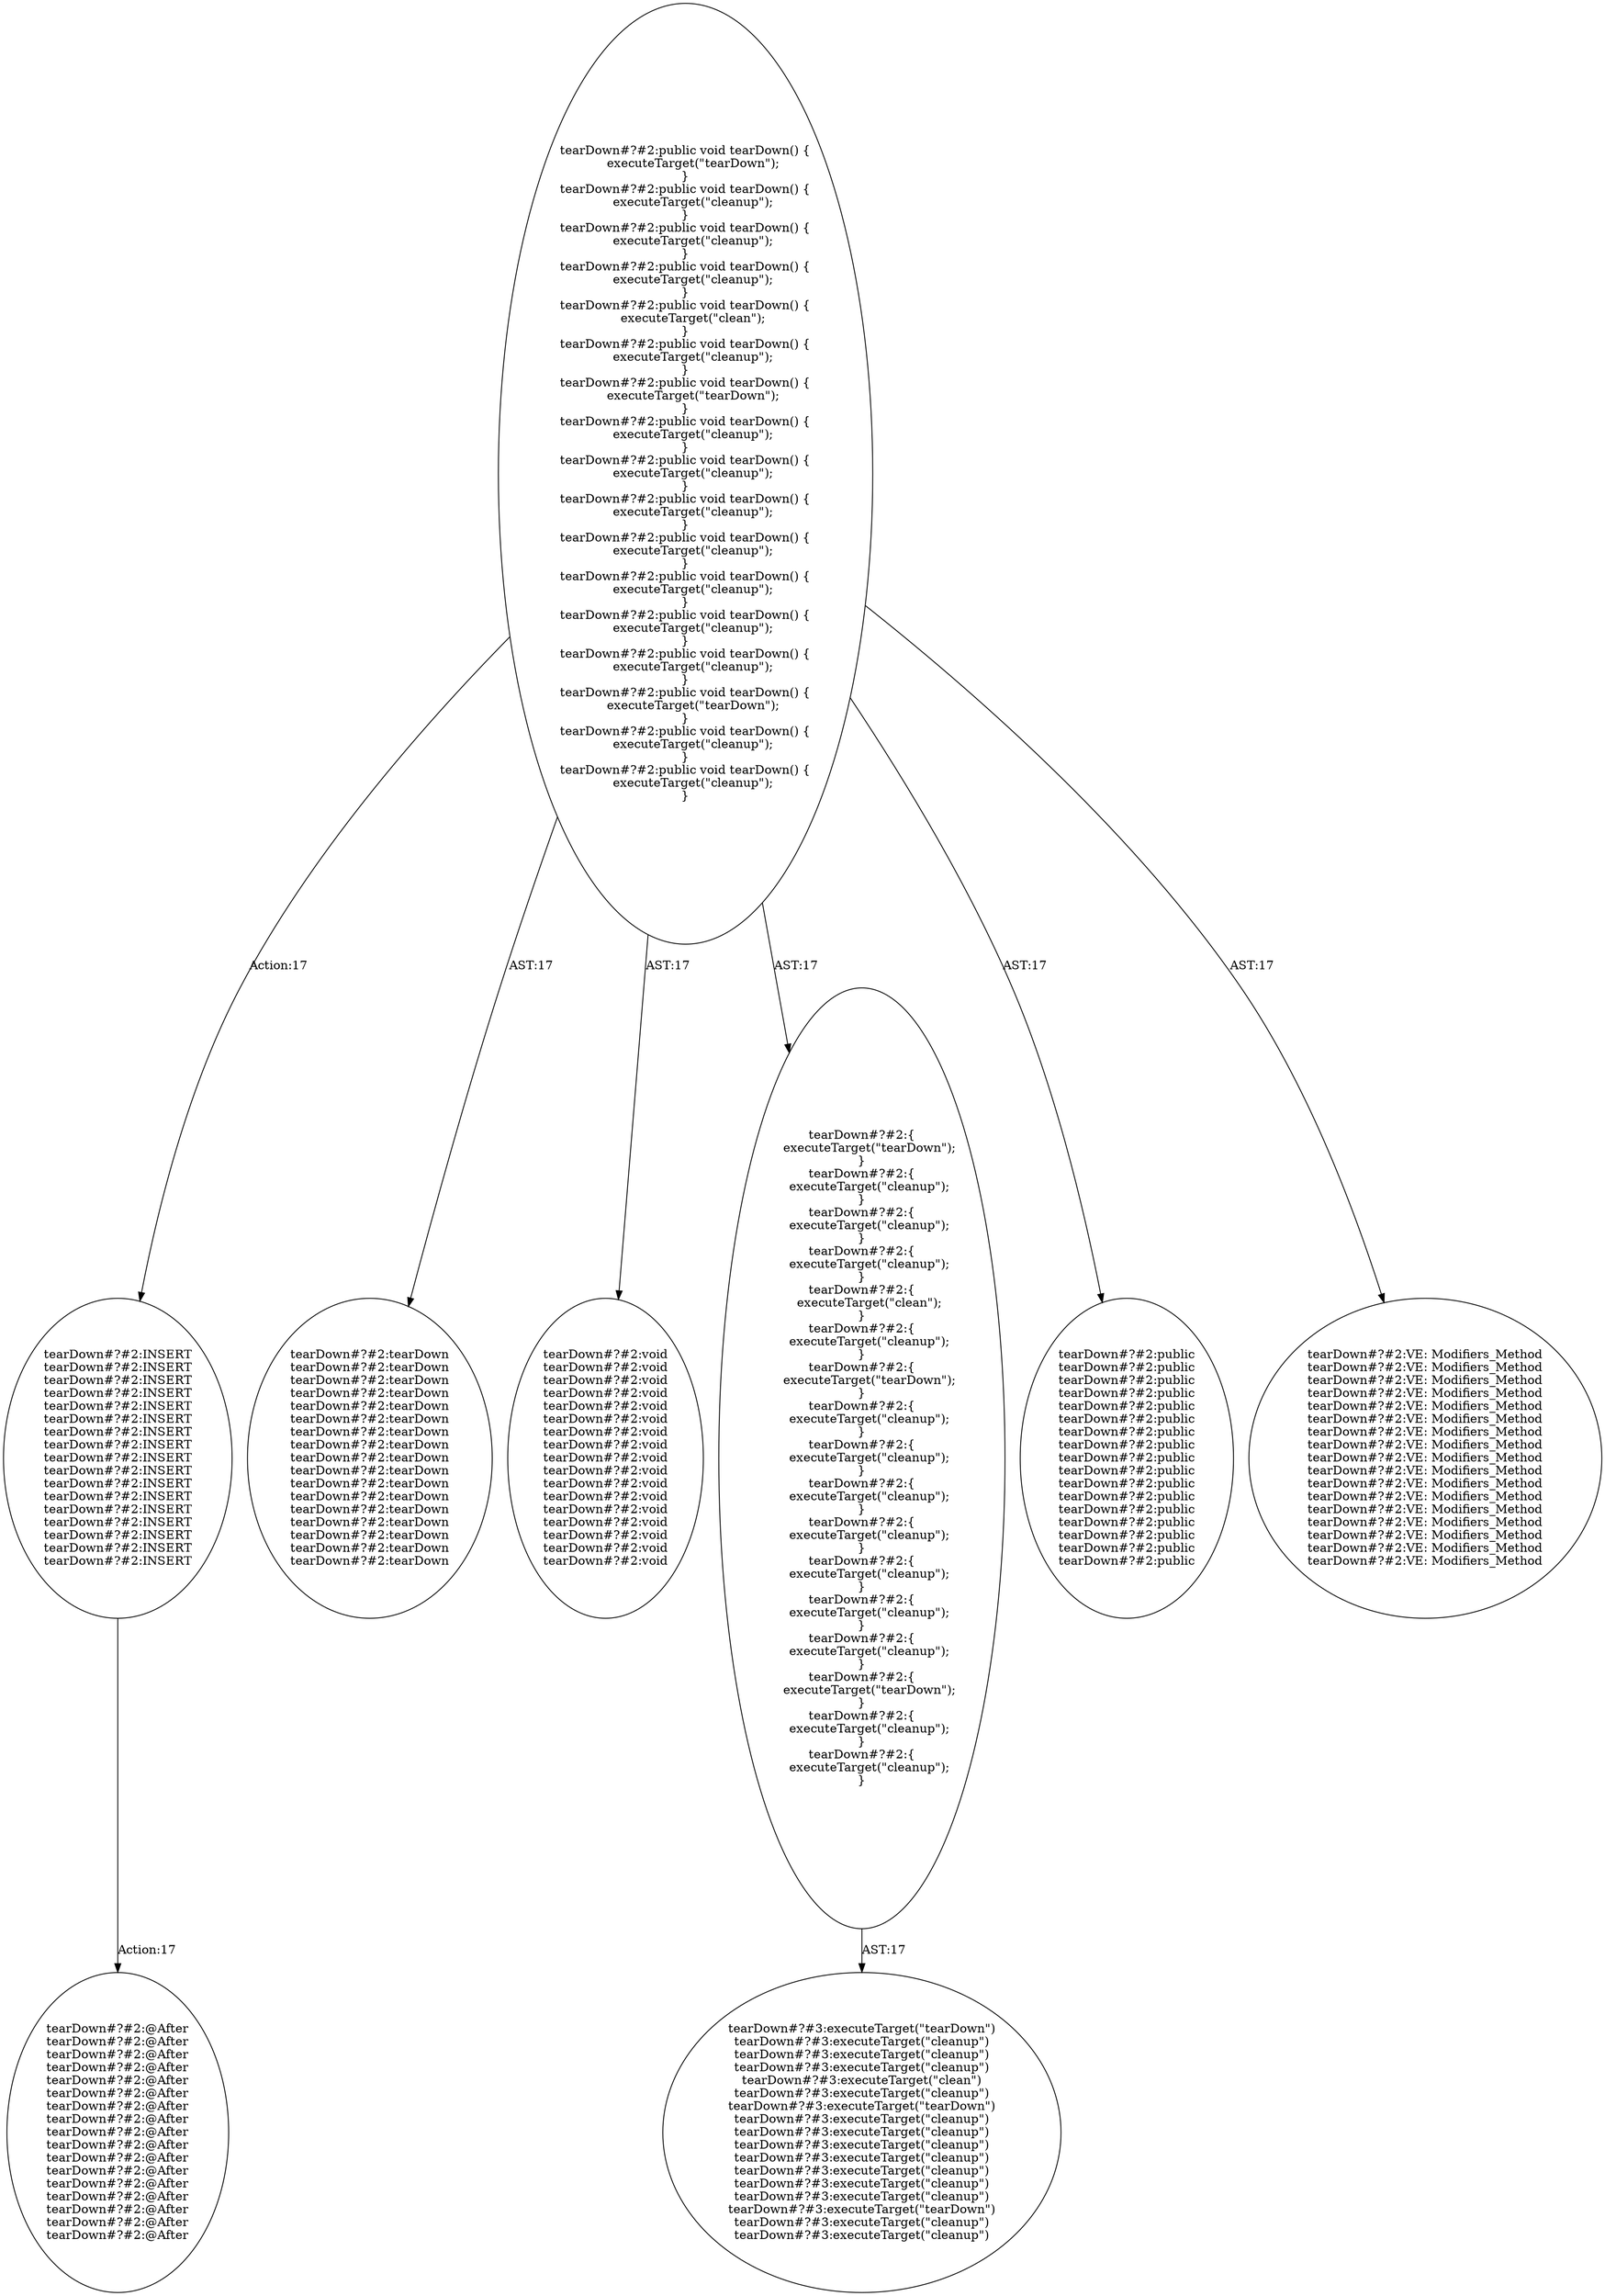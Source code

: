 digraph "Pattern" {
0 [label="tearDown#?#2:INSERT
tearDown#?#2:INSERT
tearDown#?#2:INSERT
tearDown#?#2:INSERT
tearDown#?#2:INSERT
tearDown#?#2:INSERT
tearDown#?#2:INSERT
tearDown#?#2:INSERT
tearDown#?#2:INSERT
tearDown#?#2:INSERT
tearDown#?#2:INSERT
tearDown#?#2:INSERT
tearDown#?#2:INSERT
tearDown#?#2:INSERT
tearDown#?#2:INSERT
tearDown#?#2:INSERT
tearDown#?#2:INSERT" shape=ellipse]
1 [label="tearDown#?#2:public void tearDown() \{
    executeTarget(\"tearDown\");
\}
tearDown#?#2:public void tearDown() \{
    executeTarget(\"cleanup\");
\}
tearDown#?#2:public void tearDown() \{
    executeTarget(\"cleanup\");
\}
tearDown#?#2:public void tearDown() \{
    executeTarget(\"cleanup\");
\}
tearDown#?#2:public void tearDown() \{
    executeTarget(\"clean\");
\}
tearDown#?#2:public void tearDown() \{
    executeTarget(\"cleanup\");
\}
tearDown#?#2:public void tearDown() \{
    executeTarget(\"tearDown\");
\}
tearDown#?#2:public void tearDown() \{
    executeTarget(\"cleanup\");
\}
tearDown#?#2:public void tearDown() \{
    executeTarget(\"cleanup\");
\}
tearDown#?#2:public void tearDown() \{
    executeTarget(\"cleanup\");
\}
tearDown#?#2:public void tearDown() \{
    executeTarget(\"cleanup\");
\}
tearDown#?#2:public void tearDown() \{
    executeTarget(\"cleanup\");
\}
tearDown#?#2:public void tearDown() \{
    executeTarget(\"cleanup\");
\}
tearDown#?#2:public void tearDown() \{
    executeTarget(\"cleanup\");
\}
tearDown#?#2:public void tearDown() \{
    executeTarget(\"tearDown\");
\}
tearDown#?#2:public void tearDown() \{
    executeTarget(\"cleanup\");
\}
tearDown#?#2:public void tearDown() \{
    executeTarget(\"cleanup\");
\}" shape=ellipse]
2 [label="tearDown#?#2:tearDown
tearDown#?#2:tearDown
tearDown#?#2:tearDown
tearDown#?#2:tearDown
tearDown#?#2:tearDown
tearDown#?#2:tearDown
tearDown#?#2:tearDown
tearDown#?#2:tearDown
tearDown#?#2:tearDown
tearDown#?#2:tearDown
tearDown#?#2:tearDown
tearDown#?#2:tearDown
tearDown#?#2:tearDown
tearDown#?#2:tearDown
tearDown#?#2:tearDown
tearDown#?#2:tearDown
tearDown#?#2:tearDown" shape=ellipse]
3 [label="tearDown#?#2:void
tearDown#?#2:void
tearDown#?#2:void
tearDown#?#2:void
tearDown#?#2:void
tearDown#?#2:void
tearDown#?#2:void
tearDown#?#2:void
tearDown#?#2:void
tearDown#?#2:void
tearDown#?#2:void
tearDown#?#2:void
tearDown#?#2:void
tearDown#?#2:void
tearDown#?#2:void
tearDown#?#2:void
tearDown#?#2:void" shape=ellipse]
4 [label="tearDown#?#2:\{
    executeTarget(\"tearDown\");
\}
tearDown#?#2:\{
    executeTarget(\"cleanup\");
\}
tearDown#?#2:\{
    executeTarget(\"cleanup\");
\}
tearDown#?#2:\{
    executeTarget(\"cleanup\");
\}
tearDown#?#2:\{
    executeTarget(\"clean\");
\}
tearDown#?#2:\{
    executeTarget(\"cleanup\");
\}
tearDown#?#2:\{
    executeTarget(\"tearDown\");
\}
tearDown#?#2:\{
    executeTarget(\"cleanup\");
\}
tearDown#?#2:\{
    executeTarget(\"cleanup\");
\}
tearDown#?#2:\{
    executeTarget(\"cleanup\");
\}
tearDown#?#2:\{
    executeTarget(\"cleanup\");
\}
tearDown#?#2:\{
    executeTarget(\"cleanup\");
\}
tearDown#?#2:\{
    executeTarget(\"cleanup\");
\}
tearDown#?#2:\{
    executeTarget(\"cleanup\");
\}
tearDown#?#2:\{
    executeTarget(\"tearDown\");
\}
tearDown#?#2:\{
    executeTarget(\"cleanup\");
\}
tearDown#?#2:\{
    executeTarget(\"cleanup\");
\}" shape=ellipse]
5 [label="tearDown#?#3:executeTarget(\"tearDown\")
tearDown#?#3:executeTarget(\"cleanup\")
tearDown#?#3:executeTarget(\"cleanup\")
tearDown#?#3:executeTarget(\"cleanup\")
tearDown#?#3:executeTarget(\"clean\")
tearDown#?#3:executeTarget(\"cleanup\")
tearDown#?#3:executeTarget(\"tearDown\")
tearDown#?#3:executeTarget(\"cleanup\")
tearDown#?#3:executeTarget(\"cleanup\")
tearDown#?#3:executeTarget(\"cleanup\")
tearDown#?#3:executeTarget(\"cleanup\")
tearDown#?#3:executeTarget(\"cleanup\")
tearDown#?#3:executeTarget(\"cleanup\")
tearDown#?#3:executeTarget(\"cleanup\")
tearDown#?#3:executeTarget(\"tearDown\")
tearDown#?#3:executeTarget(\"cleanup\")
tearDown#?#3:executeTarget(\"cleanup\")" shape=ellipse]
6 [label="tearDown#?#2:public
tearDown#?#2:public
tearDown#?#2:public
tearDown#?#2:public
tearDown#?#2:public
tearDown#?#2:public
tearDown#?#2:public
tearDown#?#2:public
tearDown#?#2:public
tearDown#?#2:public
tearDown#?#2:public
tearDown#?#2:public
tearDown#?#2:public
tearDown#?#2:public
tearDown#?#2:public
tearDown#?#2:public
tearDown#?#2:public" shape=ellipse]
7 [label="tearDown#?#2:VE: Modifiers_Method
tearDown#?#2:VE: Modifiers_Method
tearDown#?#2:VE: Modifiers_Method
tearDown#?#2:VE: Modifiers_Method
tearDown#?#2:VE: Modifiers_Method
tearDown#?#2:VE: Modifiers_Method
tearDown#?#2:VE: Modifiers_Method
tearDown#?#2:VE: Modifiers_Method
tearDown#?#2:VE: Modifiers_Method
tearDown#?#2:VE: Modifiers_Method
tearDown#?#2:VE: Modifiers_Method
tearDown#?#2:VE: Modifiers_Method
tearDown#?#2:VE: Modifiers_Method
tearDown#?#2:VE: Modifiers_Method
tearDown#?#2:VE: Modifiers_Method
tearDown#?#2:VE: Modifiers_Method
tearDown#?#2:VE: Modifiers_Method" shape=ellipse]
8 [label="tearDown#?#2:@After
tearDown#?#2:@After
tearDown#?#2:@After
tearDown#?#2:@After
tearDown#?#2:@After
tearDown#?#2:@After
tearDown#?#2:@After
tearDown#?#2:@After
tearDown#?#2:@After
tearDown#?#2:@After
tearDown#?#2:@After
tearDown#?#2:@After
tearDown#?#2:@After
tearDown#?#2:@After
tearDown#?#2:@After
tearDown#?#2:@After
tearDown#?#2:@After" shape=ellipse]
0 -> 8 [label="Action:17"];
1 -> 0 [label="Action:17"];
1 -> 2 [label="AST:17"];
1 -> 3 [label="AST:17"];
1 -> 4 [label="AST:17"];
1 -> 6 [label="AST:17"];
1 -> 7 [label="AST:17"];
4 -> 5 [label="AST:17"];
}